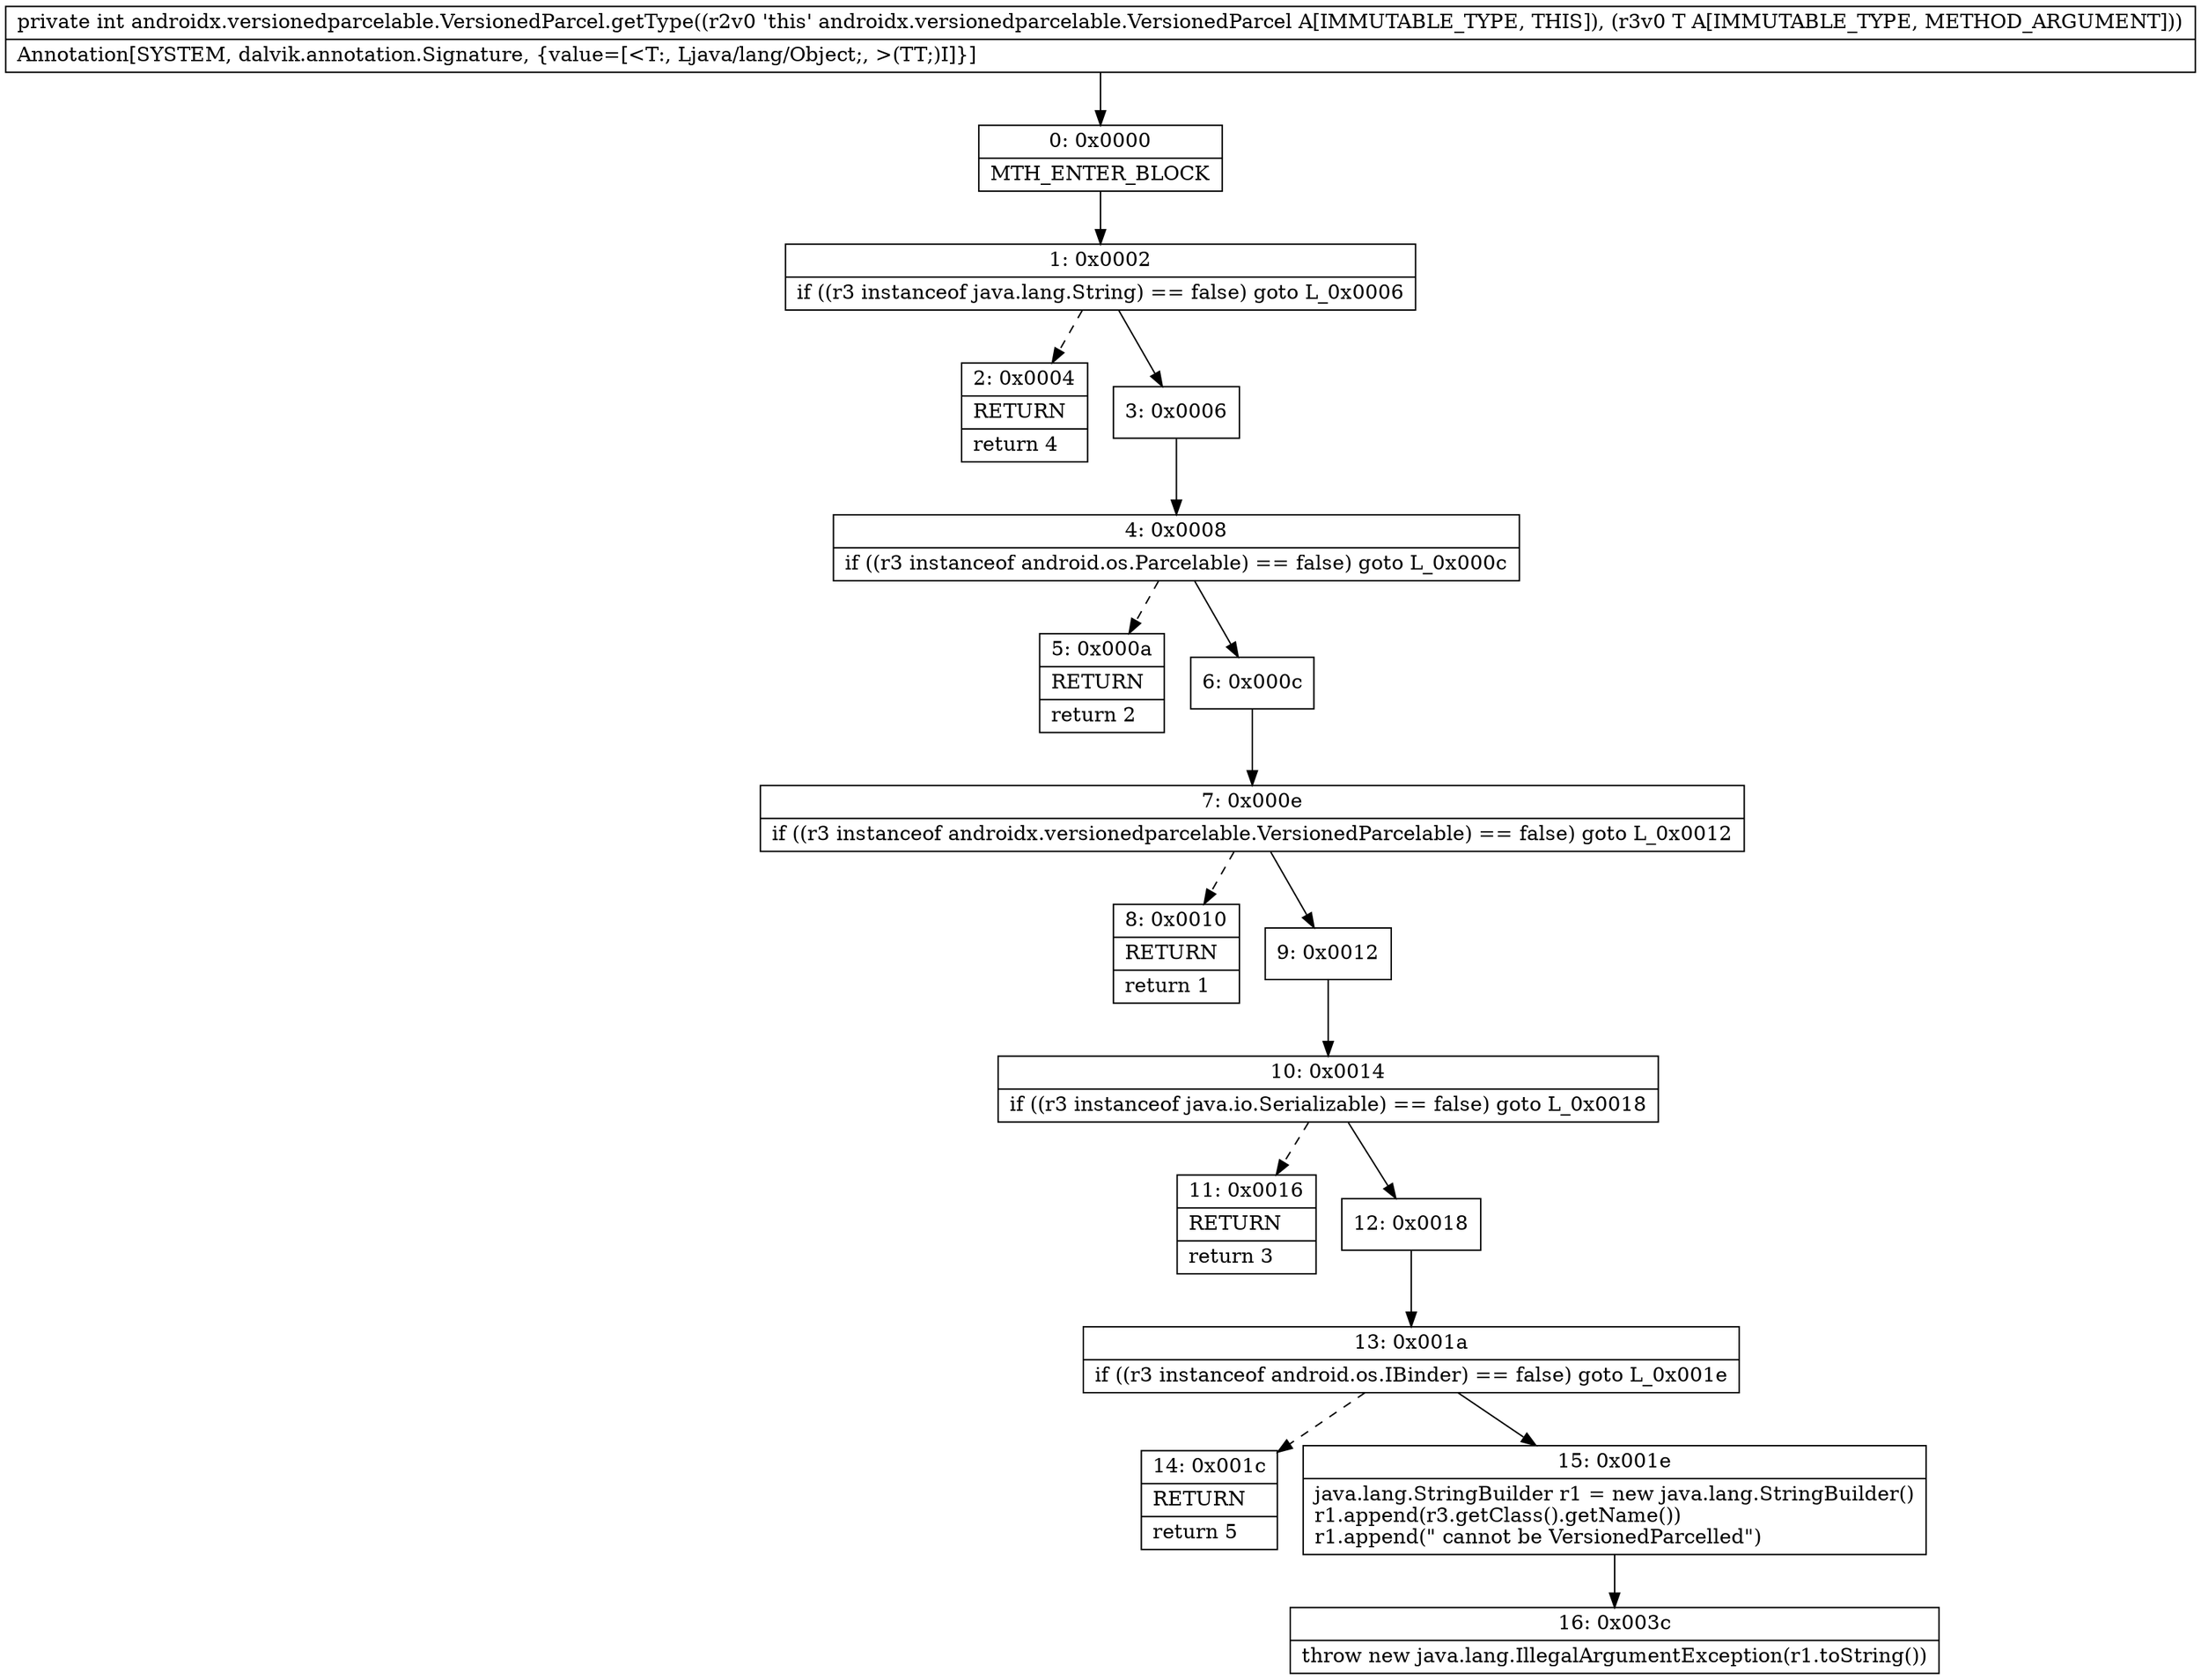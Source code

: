 digraph "CFG forandroidx.versionedparcelable.VersionedParcel.getType(Ljava\/lang\/Object;)I" {
Node_0 [shape=record,label="{0\:\ 0x0000|MTH_ENTER_BLOCK\l}"];
Node_1 [shape=record,label="{1\:\ 0x0002|if ((r3 instanceof java.lang.String) == false) goto L_0x0006\l}"];
Node_2 [shape=record,label="{2\:\ 0x0004|RETURN\l|return 4\l}"];
Node_3 [shape=record,label="{3\:\ 0x0006}"];
Node_4 [shape=record,label="{4\:\ 0x0008|if ((r3 instanceof android.os.Parcelable) == false) goto L_0x000c\l}"];
Node_5 [shape=record,label="{5\:\ 0x000a|RETURN\l|return 2\l}"];
Node_6 [shape=record,label="{6\:\ 0x000c}"];
Node_7 [shape=record,label="{7\:\ 0x000e|if ((r3 instanceof androidx.versionedparcelable.VersionedParcelable) == false) goto L_0x0012\l}"];
Node_8 [shape=record,label="{8\:\ 0x0010|RETURN\l|return 1\l}"];
Node_9 [shape=record,label="{9\:\ 0x0012}"];
Node_10 [shape=record,label="{10\:\ 0x0014|if ((r3 instanceof java.io.Serializable) == false) goto L_0x0018\l}"];
Node_11 [shape=record,label="{11\:\ 0x0016|RETURN\l|return 3\l}"];
Node_12 [shape=record,label="{12\:\ 0x0018}"];
Node_13 [shape=record,label="{13\:\ 0x001a|if ((r3 instanceof android.os.IBinder) == false) goto L_0x001e\l}"];
Node_14 [shape=record,label="{14\:\ 0x001c|RETURN\l|return 5\l}"];
Node_15 [shape=record,label="{15\:\ 0x001e|java.lang.StringBuilder r1 = new java.lang.StringBuilder()\lr1.append(r3.getClass().getName())\lr1.append(\" cannot be VersionedParcelled\")\l}"];
Node_16 [shape=record,label="{16\:\ 0x003c|throw new java.lang.IllegalArgumentException(r1.toString())\l}"];
MethodNode[shape=record,label="{private int androidx.versionedparcelable.VersionedParcel.getType((r2v0 'this' androidx.versionedparcelable.VersionedParcel A[IMMUTABLE_TYPE, THIS]), (r3v0 T A[IMMUTABLE_TYPE, METHOD_ARGUMENT]))  | Annotation[SYSTEM, dalvik.annotation.Signature, \{value=[\<T:, Ljava\/lang\/Object;, \>(TT;)I]\}]\l}"];
MethodNode -> Node_0;
Node_0 -> Node_1;
Node_1 -> Node_2[style=dashed];
Node_1 -> Node_3;
Node_3 -> Node_4;
Node_4 -> Node_5[style=dashed];
Node_4 -> Node_6;
Node_6 -> Node_7;
Node_7 -> Node_8[style=dashed];
Node_7 -> Node_9;
Node_9 -> Node_10;
Node_10 -> Node_11[style=dashed];
Node_10 -> Node_12;
Node_12 -> Node_13;
Node_13 -> Node_14[style=dashed];
Node_13 -> Node_15;
Node_15 -> Node_16;
}

